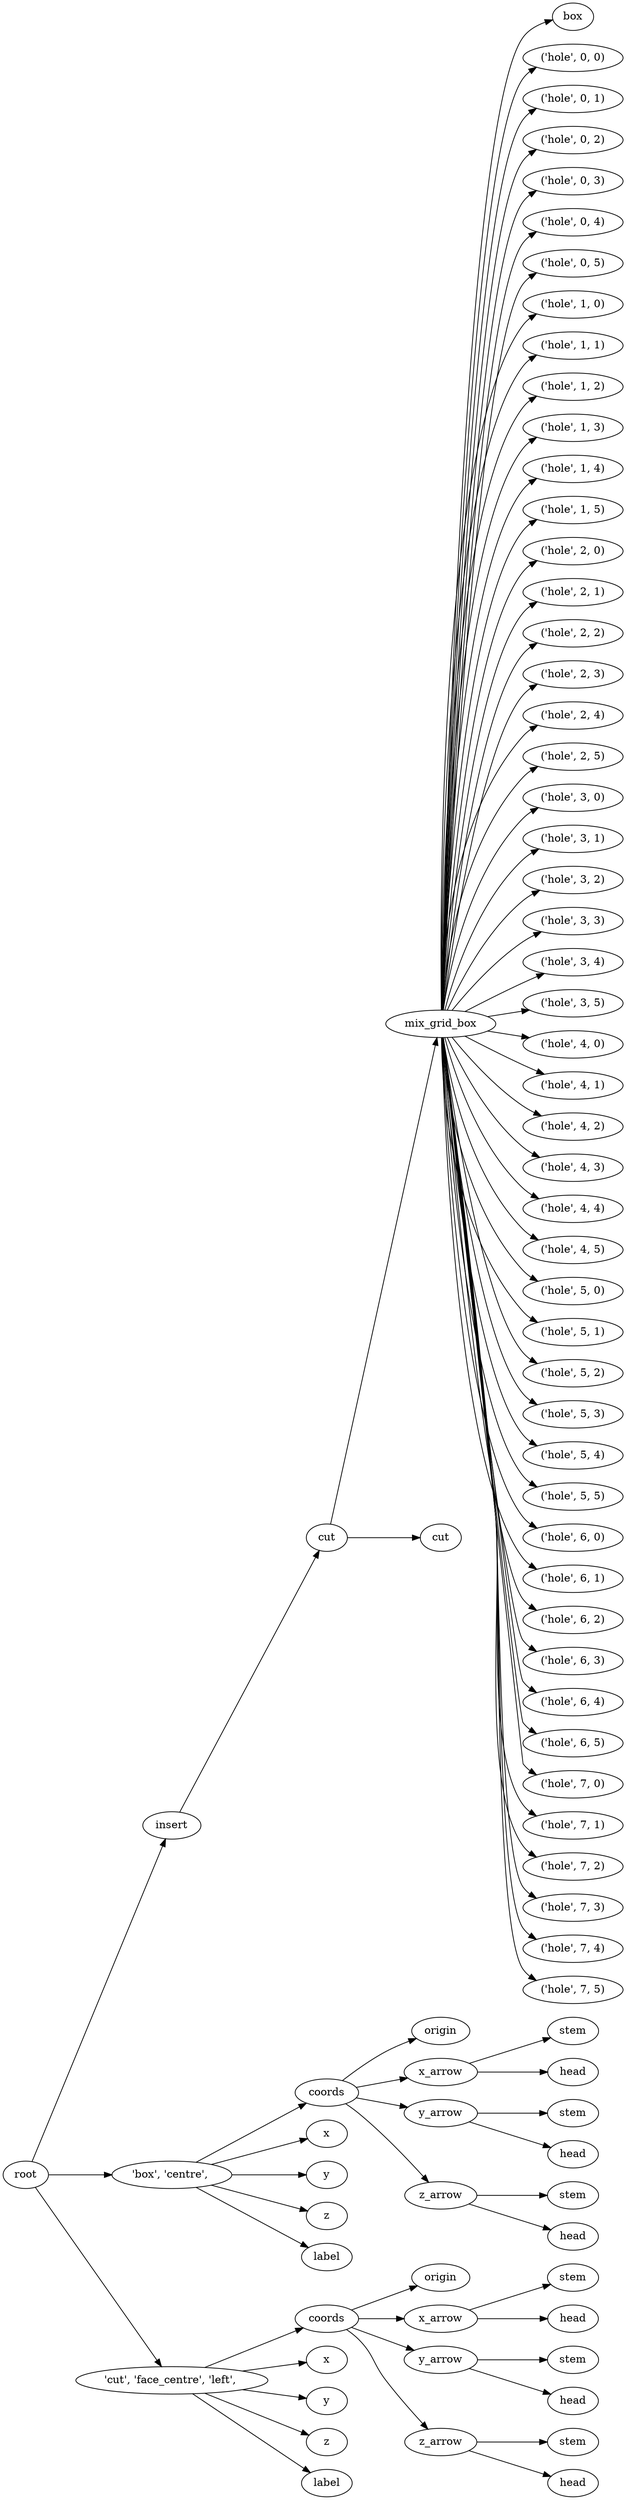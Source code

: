 digraph insert {
	graph [rankdir=LR]
	root_114 [label=root href="javascript:s=&quot;\(\)\nNone&quot;; console.log(s); alert(s);"]
	insert_115 [label=insert href="javascript:s=&quot;\(&#x27;insert&#x27;,\)\nMixGridBoxSeparators&quot;; console.log(s); alert(s);" tooltip=MixGridBoxSeparators]
	cut_116 [label=cut href="javascript:s=&quot;\(&#x27;insert&#x27;,\ &#x27;cut&#x27;\)\nMaker&quot;; console.log(s); alert(s);" tooltip=Maker]
	mix_grid_box_117 [label=mix_grid_box href="javascript:s=&quot;\(&#x27;insert&#x27;,\ &#x27;cut&#x27;,\ &#x27;mix_grid_box&#x27;\)\nMixGridBox&quot;; console.log(s); alert(s);" tooltip=MixGridBox]
	box_118 [label=box href="javascript:s=&quot;\(&#x27;insert&#x27;,\ &#x27;cut&#x27;,\ &#x27;mix_grid_box&#x27;,\ &#x27;box&#x27;\)\nBox&quot;; console.log(s); alert(s);" tooltip=Box]
	hole_119 [label="\('hole',\ 0,\ 0\)" href="javascript:s=&quot;\(&#x27;insert&#x27;,\ &#x27;cut&#x27;,\ &#x27;mix_grid_box&#x27;,\ \(&#x27;hole&#x27;,\ 0,\ 0\)\)\nBox&quot;; console.log(s); alert(s);" tooltip=Box]
	hole_120 [label="\('hole',\ 0,\ 1\)" href="javascript:s=&quot;\(&#x27;insert&#x27;,\ &#x27;cut&#x27;,\ &#x27;mix_grid_box&#x27;,\ \(&#x27;hole&#x27;,\ 0,\ 1\)\)\nBox&quot;; console.log(s); alert(s);" tooltip=Box]
	hole_121 [label="\('hole',\ 0,\ 2\)" href="javascript:s=&quot;\(&#x27;insert&#x27;,\ &#x27;cut&#x27;,\ &#x27;mix_grid_box&#x27;,\ \(&#x27;hole&#x27;,\ 0,\ 2\)\)\nBox&quot;; console.log(s); alert(s);" tooltip=Box]
	hole_122 [label="\('hole',\ 0,\ 3\)" href="javascript:s=&quot;\(&#x27;insert&#x27;,\ &#x27;cut&#x27;,\ &#x27;mix_grid_box&#x27;,\ \(&#x27;hole&#x27;,\ 0,\ 3\)\)\nBox&quot;; console.log(s); alert(s);" tooltip=Box]
	hole_123 [label="\('hole',\ 0,\ 4\)" href="javascript:s=&quot;\(&#x27;insert&#x27;,\ &#x27;cut&#x27;,\ &#x27;mix_grid_box&#x27;,\ \(&#x27;hole&#x27;,\ 0,\ 4\)\)\nBox&quot;; console.log(s); alert(s);" tooltip=Box]
	hole_124 [label="\('hole',\ 0,\ 5\)" href="javascript:s=&quot;\(&#x27;insert&#x27;,\ &#x27;cut&#x27;,\ &#x27;mix_grid_box&#x27;,\ \(&#x27;hole&#x27;,\ 0,\ 5\)\)\nBox&quot;; console.log(s); alert(s);" tooltip=Box]
	hole_125 [label="\('hole',\ 1,\ 0\)" href="javascript:s=&quot;\(&#x27;insert&#x27;,\ &#x27;cut&#x27;,\ &#x27;mix_grid_box&#x27;,\ \(&#x27;hole&#x27;,\ 1,\ 0\)\)\nBox&quot;; console.log(s); alert(s);" tooltip=Box]
	hole_126 [label="\('hole',\ 1,\ 1\)" href="javascript:s=&quot;\(&#x27;insert&#x27;,\ &#x27;cut&#x27;,\ &#x27;mix_grid_box&#x27;,\ \(&#x27;hole&#x27;,\ 1,\ 1\)\)\nBox&quot;; console.log(s); alert(s);" tooltip=Box]
	hole_127 [label="\('hole',\ 1,\ 2\)" href="javascript:s=&quot;\(&#x27;insert&#x27;,\ &#x27;cut&#x27;,\ &#x27;mix_grid_box&#x27;,\ \(&#x27;hole&#x27;,\ 1,\ 2\)\)\nBox&quot;; console.log(s); alert(s);" tooltip=Box]
	hole_128 [label="\('hole',\ 1,\ 3\)" href="javascript:s=&quot;\(&#x27;insert&#x27;,\ &#x27;cut&#x27;,\ &#x27;mix_grid_box&#x27;,\ \(&#x27;hole&#x27;,\ 1,\ 3\)\)\nBox&quot;; console.log(s); alert(s);" tooltip=Box]
	hole_129 [label="\('hole',\ 1,\ 4\)" href="javascript:s=&quot;\(&#x27;insert&#x27;,\ &#x27;cut&#x27;,\ &#x27;mix_grid_box&#x27;,\ \(&#x27;hole&#x27;,\ 1,\ 4\)\)\nBox&quot;; console.log(s); alert(s);" tooltip=Box]
	hole_130 [label="\('hole',\ 1,\ 5\)" href="javascript:s=&quot;\(&#x27;insert&#x27;,\ &#x27;cut&#x27;,\ &#x27;mix_grid_box&#x27;,\ \(&#x27;hole&#x27;,\ 1,\ 5\)\)\nBox&quot;; console.log(s); alert(s);" tooltip=Box]
	hole_131 [label="\('hole',\ 2,\ 0\)" href="javascript:s=&quot;\(&#x27;insert&#x27;,\ &#x27;cut&#x27;,\ &#x27;mix_grid_box&#x27;,\ \(&#x27;hole&#x27;,\ 2,\ 0\)\)\nBox&quot;; console.log(s); alert(s);" tooltip=Box]
	hole_132 [label="\('hole',\ 2,\ 1\)" href="javascript:s=&quot;\(&#x27;insert&#x27;,\ &#x27;cut&#x27;,\ &#x27;mix_grid_box&#x27;,\ \(&#x27;hole&#x27;,\ 2,\ 1\)\)\nBox&quot;; console.log(s); alert(s);" tooltip=Box]
	hole_133 [label="\('hole',\ 2,\ 2\)" href="javascript:s=&quot;\(&#x27;insert&#x27;,\ &#x27;cut&#x27;,\ &#x27;mix_grid_box&#x27;,\ \(&#x27;hole&#x27;,\ 2,\ 2\)\)\nBox&quot;; console.log(s); alert(s);" tooltip=Box]
	hole_134 [label="\('hole',\ 2,\ 3\)" href="javascript:s=&quot;\(&#x27;insert&#x27;,\ &#x27;cut&#x27;,\ &#x27;mix_grid_box&#x27;,\ \(&#x27;hole&#x27;,\ 2,\ 3\)\)\nBox&quot;; console.log(s); alert(s);" tooltip=Box]
	hole_135 [label="\('hole',\ 2,\ 4\)" href="javascript:s=&quot;\(&#x27;insert&#x27;,\ &#x27;cut&#x27;,\ &#x27;mix_grid_box&#x27;,\ \(&#x27;hole&#x27;,\ 2,\ 4\)\)\nBox&quot;; console.log(s); alert(s);" tooltip=Box]
	hole_136 [label="\('hole',\ 2,\ 5\)" href="javascript:s=&quot;\(&#x27;insert&#x27;,\ &#x27;cut&#x27;,\ &#x27;mix_grid_box&#x27;,\ \(&#x27;hole&#x27;,\ 2,\ 5\)\)\nBox&quot;; console.log(s); alert(s);" tooltip=Box]
	hole_137 [label="\('hole',\ 3,\ 0\)" href="javascript:s=&quot;\(&#x27;insert&#x27;,\ &#x27;cut&#x27;,\ &#x27;mix_grid_box&#x27;,\ \(&#x27;hole&#x27;,\ 3,\ 0\)\)\nBox&quot;; console.log(s); alert(s);" tooltip=Box]
	hole_138 [label="\('hole',\ 3,\ 1\)" href="javascript:s=&quot;\(&#x27;insert&#x27;,\ &#x27;cut&#x27;,\ &#x27;mix_grid_box&#x27;,\ \(&#x27;hole&#x27;,\ 3,\ 1\)\)\nBox&quot;; console.log(s); alert(s);" tooltip=Box]
	hole_139 [label="\('hole',\ 3,\ 2\)" href="javascript:s=&quot;\(&#x27;insert&#x27;,\ &#x27;cut&#x27;,\ &#x27;mix_grid_box&#x27;,\ \(&#x27;hole&#x27;,\ 3,\ 2\)\)\nBox&quot;; console.log(s); alert(s);" tooltip=Box]
	hole_140 [label="\('hole',\ 3,\ 3\)" href="javascript:s=&quot;\(&#x27;insert&#x27;,\ &#x27;cut&#x27;,\ &#x27;mix_grid_box&#x27;,\ \(&#x27;hole&#x27;,\ 3,\ 3\)\)\nBox&quot;; console.log(s); alert(s);" tooltip=Box]
	hole_141 [label="\('hole',\ 3,\ 4\)" href="javascript:s=&quot;\(&#x27;insert&#x27;,\ &#x27;cut&#x27;,\ &#x27;mix_grid_box&#x27;,\ \(&#x27;hole&#x27;,\ 3,\ 4\)\)\nBox&quot;; console.log(s); alert(s);" tooltip=Box]
	hole_142 [label="\('hole',\ 3,\ 5\)" href="javascript:s=&quot;\(&#x27;insert&#x27;,\ &#x27;cut&#x27;,\ &#x27;mix_grid_box&#x27;,\ \(&#x27;hole&#x27;,\ 3,\ 5\)\)\nBox&quot;; console.log(s); alert(s);" tooltip=Box]
	hole_143 [label="\('hole',\ 4,\ 0\)" href="javascript:s=&quot;\(&#x27;insert&#x27;,\ &#x27;cut&#x27;,\ &#x27;mix_grid_box&#x27;,\ \(&#x27;hole&#x27;,\ 4,\ 0\)\)\nBox&quot;; console.log(s); alert(s);" tooltip=Box]
	hole_144 [label="\('hole',\ 4,\ 1\)" href="javascript:s=&quot;\(&#x27;insert&#x27;,\ &#x27;cut&#x27;,\ &#x27;mix_grid_box&#x27;,\ \(&#x27;hole&#x27;,\ 4,\ 1\)\)\nBox&quot;; console.log(s); alert(s);" tooltip=Box]
	hole_145 [label="\('hole',\ 4,\ 2\)" href="javascript:s=&quot;\(&#x27;insert&#x27;,\ &#x27;cut&#x27;,\ &#x27;mix_grid_box&#x27;,\ \(&#x27;hole&#x27;,\ 4,\ 2\)\)\nBox&quot;; console.log(s); alert(s);" tooltip=Box]
	hole_146 [label="\('hole',\ 4,\ 3\)" href="javascript:s=&quot;\(&#x27;insert&#x27;,\ &#x27;cut&#x27;,\ &#x27;mix_grid_box&#x27;,\ \(&#x27;hole&#x27;,\ 4,\ 3\)\)\nBox&quot;; console.log(s); alert(s);" tooltip=Box]
	hole_147 [label="\('hole',\ 4,\ 4\)" href="javascript:s=&quot;\(&#x27;insert&#x27;,\ &#x27;cut&#x27;,\ &#x27;mix_grid_box&#x27;,\ \(&#x27;hole&#x27;,\ 4,\ 4\)\)\nBox&quot;; console.log(s); alert(s);" tooltip=Box]
	hole_148 [label="\('hole',\ 4,\ 5\)" href="javascript:s=&quot;\(&#x27;insert&#x27;,\ &#x27;cut&#x27;,\ &#x27;mix_grid_box&#x27;,\ \(&#x27;hole&#x27;,\ 4,\ 5\)\)\nBox&quot;; console.log(s); alert(s);" tooltip=Box]
	hole_149 [label="\('hole',\ 5,\ 0\)" href="javascript:s=&quot;\(&#x27;insert&#x27;,\ &#x27;cut&#x27;,\ &#x27;mix_grid_box&#x27;,\ \(&#x27;hole&#x27;,\ 5,\ 0\)\)\nBox&quot;; console.log(s); alert(s);" tooltip=Box]
	hole_150 [label="\('hole',\ 5,\ 1\)" href="javascript:s=&quot;\(&#x27;insert&#x27;,\ &#x27;cut&#x27;,\ &#x27;mix_grid_box&#x27;,\ \(&#x27;hole&#x27;,\ 5,\ 1\)\)\nBox&quot;; console.log(s); alert(s);" tooltip=Box]
	hole_151 [label="\('hole',\ 5,\ 2\)" href="javascript:s=&quot;\(&#x27;insert&#x27;,\ &#x27;cut&#x27;,\ &#x27;mix_grid_box&#x27;,\ \(&#x27;hole&#x27;,\ 5,\ 2\)\)\nBox&quot;; console.log(s); alert(s);" tooltip=Box]
	hole_152 [label="\('hole',\ 5,\ 3\)" href="javascript:s=&quot;\(&#x27;insert&#x27;,\ &#x27;cut&#x27;,\ &#x27;mix_grid_box&#x27;,\ \(&#x27;hole&#x27;,\ 5,\ 3\)\)\nBox&quot;; console.log(s); alert(s);" tooltip=Box]
	hole_153 [label="\('hole',\ 5,\ 4\)" href="javascript:s=&quot;\(&#x27;insert&#x27;,\ &#x27;cut&#x27;,\ &#x27;mix_grid_box&#x27;,\ \(&#x27;hole&#x27;,\ 5,\ 4\)\)\nBox&quot;; console.log(s); alert(s);" tooltip=Box]
	hole_154 [label="\('hole',\ 5,\ 5\)" href="javascript:s=&quot;\(&#x27;insert&#x27;,\ &#x27;cut&#x27;,\ &#x27;mix_grid_box&#x27;,\ \(&#x27;hole&#x27;,\ 5,\ 5\)\)\nBox&quot;; console.log(s); alert(s);" tooltip=Box]
	hole_155 [label="\('hole',\ 6,\ 0\)" href="javascript:s=&quot;\(&#x27;insert&#x27;,\ &#x27;cut&#x27;,\ &#x27;mix_grid_box&#x27;,\ \(&#x27;hole&#x27;,\ 6,\ 0\)\)\nBox&quot;; console.log(s); alert(s);" tooltip=Box]
	hole_156 [label="\('hole',\ 6,\ 1\)" href="javascript:s=&quot;\(&#x27;insert&#x27;,\ &#x27;cut&#x27;,\ &#x27;mix_grid_box&#x27;,\ \(&#x27;hole&#x27;,\ 6,\ 1\)\)\nBox&quot;; console.log(s); alert(s);" tooltip=Box]
	hole_157 [label="\('hole',\ 6,\ 2\)" href="javascript:s=&quot;\(&#x27;insert&#x27;,\ &#x27;cut&#x27;,\ &#x27;mix_grid_box&#x27;,\ \(&#x27;hole&#x27;,\ 6,\ 2\)\)\nBox&quot;; console.log(s); alert(s);" tooltip=Box]
	hole_158 [label="\('hole',\ 6,\ 3\)" href="javascript:s=&quot;\(&#x27;insert&#x27;,\ &#x27;cut&#x27;,\ &#x27;mix_grid_box&#x27;,\ \(&#x27;hole&#x27;,\ 6,\ 3\)\)\nBox&quot;; console.log(s); alert(s);" tooltip=Box]
	hole_159 [label="\('hole',\ 6,\ 4\)" href="javascript:s=&quot;\(&#x27;insert&#x27;,\ &#x27;cut&#x27;,\ &#x27;mix_grid_box&#x27;,\ \(&#x27;hole&#x27;,\ 6,\ 4\)\)\nBox&quot;; console.log(s); alert(s);" tooltip=Box]
	hole_160 [label="\('hole',\ 6,\ 5\)" href="javascript:s=&quot;\(&#x27;insert&#x27;,\ &#x27;cut&#x27;,\ &#x27;mix_grid_box&#x27;,\ \(&#x27;hole&#x27;,\ 6,\ 5\)\)\nBox&quot;; console.log(s); alert(s);" tooltip=Box]
	hole_161 [label="\('hole',\ 7,\ 0\)" href="javascript:s=&quot;\(&#x27;insert&#x27;,\ &#x27;cut&#x27;,\ &#x27;mix_grid_box&#x27;,\ \(&#x27;hole&#x27;,\ 7,\ 0\)\)\nBox&quot;; console.log(s); alert(s);" tooltip=Box]
	hole_162 [label="\('hole',\ 7,\ 1\)" href="javascript:s=&quot;\(&#x27;insert&#x27;,\ &#x27;cut&#x27;,\ &#x27;mix_grid_box&#x27;,\ \(&#x27;hole&#x27;,\ 7,\ 1\)\)\nBox&quot;; console.log(s); alert(s);" tooltip=Box]
	hole_163 [label="\('hole',\ 7,\ 2\)" href="javascript:s=&quot;\(&#x27;insert&#x27;,\ &#x27;cut&#x27;,\ &#x27;mix_grid_box&#x27;,\ \(&#x27;hole&#x27;,\ 7,\ 2\)\)\nBox&quot;; console.log(s); alert(s);" tooltip=Box]
	hole_164 [label="\('hole',\ 7,\ 3\)" href="javascript:s=&quot;\(&#x27;insert&#x27;,\ &#x27;cut&#x27;,\ &#x27;mix_grid_box&#x27;,\ \(&#x27;hole&#x27;,\ 7,\ 3\)\)\nBox&quot;; console.log(s); alert(s);" tooltip=Box]
	hole_165 [label="\('hole',\ 7,\ 4\)" href="javascript:s=&quot;\(&#x27;insert&#x27;,\ &#x27;cut&#x27;,\ &#x27;mix_grid_box&#x27;,\ \(&#x27;hole&#x27;,\ 7,\ 4\)\)\nBox&quot;; console.log(s); alert(s);" tooltip=Box]
	hole_166 [label="\('hole',\ 7,\ 5\)" href="javascript:s=&quot;\(&#x27;insert&#x27;,\ &#x27;cut&#x27;,\ &#x27;mix_grid_box&#x27;,\ \(&#x27;hole&#x27;,\ 7,\ 5\)\)\nBox&quot;; console.log(s); alert(s);" tooltip=Box]
	cut_167 [label=cut href="javascript:s=&quot;\(&#x27;insert&#x27;,\ &#x27;cut&#x27;,\ &#x27;cut&#x27;\)\nBox&quot;; console.log(s); alert(s);" tooltip=Box]
	168 [label="'box',\ 'centre',\ " href="javascript:s=&quot;\(&quot;&#x27;box&#x27;,\ &#x27;centre&#x27;,\ &quot;,\)\nAnnotatedCoordinates&quot;; console.log(s); alert(s);" tooltip=AnnotatedCoordinates]
	coords_169 [label=coords href="javascript:s=&quot;\(&quot;&#x27;box&#x27;,\ &#x27;centre&#x27;,\ &quot;,\ &#x27;coords&#x27;\)\nCoordinates&quot;; console.log(s); alert(s);" tooltip=Coordinates]
	origin_170 [label=origin href="javascript:s=&quot;\(&quot;&#x27;box&#x27;,\ &#x27;centre&#x27;,\ &quot;,\ &#x27;coords&#x27;,\ &#x27;origin&#x27;\)\nCoordinatesCage&quot;; console.log(s); alert(s);" tooltip=CoordinatesCage]
	x_arrow_171 [label=x_arrow href="javascript:s=&quot;\(&quot;&#x27;box&#x27;,\ &#x27;centre&#x27;,\ &quot;,\ &#x27;coords&#x27;,\ &#x27;x_arrow&#x27;\)\nArrow&quot;; console.log(s); alert(s);" tooltip=Arrow]
	stem_172 [label=stem href="javascript:s=&quot;\(&quot;&#x27;box&#x27;,\ &#x27;centre&#x27;,\ &quot;,\ &#x27;coords&#x27;,\ &#x27;x_arrow&#x27;,\ &#x27;stem&#x27;\)\nCone&quot;; console.log(s); alert(s);" tooltip=Cone]
	head_173 [label=head href="javascript:s=&quot;\(&quot;&#x27;box&#x27;,\ &#x27;centre&#x27;,\ &quot;,\ &#x27;coords&#x27;,\ &#x27;x_arrow&#x27;,\ &#x27;head&#x27;\)\nCone&quot;; console.log(s); alert(s);" tooltip=Cone]
	y_arrow_174 [label=y_arrow href="javascript:s=&quot;\(&quot;&#x27;box&#x27;,\ &#x27;centre&#x27;,\ &quot;,\ &#x27;coords&#x27;,\ &#x27;y_arrow&#x27;\)\nArrow&quot;; console.log(s); alert(s);" tooltip=Arrow]
	stem_175 [label=stem href="javascript:s=&quot;\(&quot;&#x27;box&#x27;,\ &#x27;centre&#x27;,\ &quot;,\ &#x27;coords&#x27;,\ &#x27;y_arrow&#x27;,\ &#x27;stem&#x27;\)\nCone&quot;; console.log(s); alert(s);" tooltip=Cone]
	head_176 [label=head href="javascript:s=&quot;\(&quot;&#x27;box&#x27;,\ &#x27;centre&#x27;,\ &quot;,\ &#x27;coords&#x27;,\ &#x27;y_arrow&#x27;,\ &#x27;head&#x27;\)\nCone&quot;; console.log(s); alert(s);" tooltip=Cone]
	z_arrow_177 [label=z_arrow href="javascript:s=&quot;\(&quot;&#x27;box&#x27;,\ &#x27;centre&#x27;,\ &quot;,\ &#x27;coords&#x27;,\ &#x27;z_arrow&#x27;\)\nArrow&quot;; console.log(s); alert(s);" tooltip=Arrow]
	stem_178 [label=stem href="javascript:s=&quot;\(&quot;&#x27;box&#x27;,\ &#x27;centre&#x27;,\ &quot;,\ &#x27;coords&#x27;,\ &#x27;z_arrow&#x27;,\ &#x27;stem&#x27;\)\nCone&quot;; console.log(s); alert(s);" tooltip=Cone]
	head_179 [label=head href="javascript:s=&quot;\(&quot;&#x27;box&#x27;,\ &#x27;centre&#x27;,\ &quot;,\ &#x27;coords&#x27;,\ &#x27;z_arrow&#x27;,\ &#x27;head&#x27;\)\nCone&quot;; console.log(s); alert(s);" tooltip=Cone]
	x_180 [label=x href="javascript:s=&quot;\(&quot;&#x27;box&#x27;,\ &#x27;centre&#x27;,\ &quot;,\ &#x27;x&#x27;\)\nText&quot;; console.log(s); alert(s);" tooltip=Text]
	y_181 [label=y href="javascript:s=&quot;\(&quot;&#x27;box&#x27;,\ &#x27;centre&#x27;,\ &quot;,\ &#x27;y&#x27;\)\nText&quot;; console.log(s); alert(s);" tooltip=Text]
	z_182 [label=z href="javascript:s=&quot;\(&quot;&#x27;box&#x27;,\ &#x27;centre&#x27;,\ &quot;,\ &#x27;z&#x27;\)\nText&quot;; console.log(s); alert(s);" tooltip=Text]
	label_183 [label=label href="javascript:s=&quot;\(&quot;&#x27;box&#x27;,\ &#x27;centre&#x27;,\ &quot;,\ &#x27;label&#x27;\)\nText&quot;; console.log(s); alert(s);" tooltip=Text]
	184 [label="'cut',\ 'face_centre',\ 'left',\ " href="javascript:s=&quot;\(&quot;&#x27;cut&#x27;,\ &#x27;face_centre&#x27;,\ &#x27;left&#x27;,\ &quot;,\)\nAnnotatedCoordinates&quot;; console.log(s); alert(s);" tooltip=AnnotatedCoordinates]
	coords_185 [label=coords href="javascript:s=&quot;\(&quot;&#x27;cut&#x27;,\ &#x27;face_centre&#x27;,\ &#x27;left&#x27;,\ &quot;,\ &#x27;coords&#x27;\)\nCoordinates&quot;; console.log(s); alert(s);" tooltip=Coordinates]
	origin_186 [label=origin href="javascript:s=&quot;\(&quot;&#x27;cut&#x27;,\ &#x27;face_centre&#x27;,\ &#x27;left&#x27;,\ &quot;,\ &#x27;coords&#x27;,\ &#x27;origin&#x27;\)\nCoordinatesCage&quot;; console.log(s); alert(s);" tooltip=CoordinatesCage]
	x_arrow_187 [label=x_arrow href="javascript:s=&quot;\(&quot;&#x27;cut&#x27;,\ &#x27;face_centre&#x27;,\ &#x27;left&#x27;,\ &quot;,\ &#x27;coords&#x27;,\ &#x27;x_arrow&#x27;\)\nArrow&quot;; console.log(s); alert(s);" tooltip=Arrow]
	stem_188 [label=stem href="javascript:s=&quot;\(&quot;&#x27;cut&#x27;,\ &#x27;face_centre&#x27;,\ &#x27;left&#x27;,\ &quot;,\ &#x27;coords&#x27;,\ &#x27;x_arrow&#x27;,\ &#x27;stem&#x27;\)\nCone&quot;; console.log(s); alert(s);" tooltip=Cone]
	head_189 [label=head href="javascript:s=&quot;\(&quot;&#x27;cut&#x27;,\ &#x27;face_centre&#x27;,\ &#x27;left&#x27;,\ &quot;,\ &#x27;coords&#x27;,\ &#x27;x_arrow&#x27;,\ &#x27;head&#x27;\)\nCone&quot;; console.log(s); alert(s);" tooltip=Cone]
	y_arrow_190 [label=y_arrow href="javascript:s=&quot;\(&quot;&#x27;cut&#x27;,\ &#x27;face_centre&#x27;,\ &#x27;left&#x27;,\ &quot;,\ &#x27;coords&#x27;,\ &#x27;y_arrow&#x27;\)\nArrow&quot;; console.log(s); alert(s);" tooltip=Arrow]
	stem_191 [label=stem href="javascript:s=&quot;\(&quot;&#x27;cut&#x27;,\ &#x27;face_centre&#x27;,\ &#x27;left&#x27;,\ &quot;,\ &#x27;coords&#x27;,\ &#x27;y_arrow&#x27;,\ &#x27;stem&#x27;\)\nCone&quot;; console.log(s); alert(s);" tooltip=Cone]
	head_192 [label=head href="javascript:s=&quot;\(&quot;&#x27;cut&#x27;,\ &#x27;face_centre&#x27;,\ &#x27;left&#x27;,\ &quot;,\ &#x27;coords&#x27;,\ &#x27;y_arrow&#x27;,\ &#x27;head&#x27;\)\nCone&quot;; console.log(s); alert(s);" tooltip=Cone]
	z_arrow_193 [label=z_arrow href="javascript:s=&quot;\(&quot;&#x27;cut&#x27;,\ &#x27;face_centre&#x27;,\ &#x27;left&#x27;,\ &quot;,\ &#x27;coords&#x27;,\ &#x27;z_arrow&#x27;\)\nArrow&quot;; console.log(s); alert(s);" tooltip=Arrow]
	stem_194 [label=stem href="javascript:s=&quot;\(&quot;&#x27;cut&#x27;,\ &#x27;face_centre&#x27;,\ &#x27;left&#x27;,\ &quot;,\ &#x27;coords&#x27;,\ &#x27;z_arrow&#x27;,\ &#x27;stem&#x27;\)\nCone&quot;; console.log(s); alert(s);" tooltip=Cone]
	head_195 [label=head href="javascript:s=&quot;\(&quot;&#x27;cut&#x27;,\ &#x27;face_centre&#x27;,\ &#x27;left&#x27;,\ &quot;,\ &#x27;coords&#x27;,\ &#x27;z_arrow&#x27;,\ &#x27;head&#x27;\)\nCone&quot;; console.log(s); alert(s);" tooltip=Cone]
	x_196 [label=x href="javascript:s=&quot;\(&quot;&#x27;cut&#x27;,\ &#x27;face_centre&#x27;,\ &#x27;left&#x27;,\ &quot;,\ &#x27;x&#x27;\)\nText&quot;; console.log(s); alert(s);" tooltip=Text]
	y_197 [label=y href="javascript:s=&quot;\(&quot;&#x27;cut&#x27;,\ &#x27;face_centre&#x27;,\ &#x27;left&#x27;,\ &quot;,\ &#x27;y&#x27;\)\nText&quot;; console.log(s); alert(s);" tooltip=Text]
	z_198 [label=z href="javascript:s=&quot;\(&quot;&#x27;cut&#x27;,\ &#x27;face_centre&#x27;,\ &#x27;left&#x27;,\ &quot;,\ &#x27;z&#x27;\)\nText&quot;; console.log(s); alert(s);" tooltip=Text]
	label_199 [label=label href="javascript:s=&quot;\(&quot;&#x27;cut&#x27;,\ &#x27;face_centre&#x27;,\ &#x27;left&#x27;,\ &quot;,\ &#x27;label&#x27;\)\nText&quot;; console.log(s); alert(s);" tooltip=Text]
	root_114 -> insert_115
	insert_115 -> cut_116
	cut_116 -> mix_grid_box_117
	mix_grid_box_117 -> box_118
	mix_grid_box_117 -> hole_119
	mix_grid_box_117 -> hole_120
	mix_grid_box_117 -> hole_121
	mix_grid_box_117 -> hole_122
	mix_grid_box_117 -> hole_123
	mix_grid_box_117 -> hole_124
	mix_grid_box_117 -> hole_125
	mix_grid_box_117 -> hole_126
	mix_grid_box_117 -> hole_127
	mix_grid_box_117 -> hole_128
	mix_grid_box_117 -> hole_129
	mix_grid_box_117 -> hole_130
	mix_grid_box_117 -> hole_131
	mix_grid_box_117 -> hole_132
	mix_grid_box_117 -> hole_133
	mix_grid_box_117 -> hole_134
	mix_grid_box_117 -> hole_135
	mix_grid_box_117 -> hole_136
	mix_grid_box_117 -> hole_137
	mix_grid_box_117 -> hole_138
	mix_grid_box_117 -> hole_139
	mix_grid_box_117 -> hole_140
	mix_grid_box_117 -> hole_141
	mix_grid_box_117 -> hole_142
	mix_grid_box_117 -> hole_143
	mix_grid_box_117 -> hole_144
	mix_grid_box_117 -> hole_145
	mix_grid_box_117 -> hole_146
	mix_grid_box_117 -> hole_147
	mix_grid_box_117 -> hole_148
	mix_grid_box_117 -> hole_149
	mix_grid_box_117 -> hole_150
	mix_grid_box_117 -> hole_151
	mix_grid_box_117 -> hole_152
	mix_grid_box_117 -> hole_153
	mix_grid_box_117 -> hole_154
	mix_grid_box_117 -> hole_155
	mix_grid_box_117 -> hole_156
	mix_grid_box_117 -> hole_157
	mix_grid_box_117 -> hole_158
	mix_grid_box_117 -> hole_159
	mix_grid_box_117 -> hole_160
	mix_grid_box_117 -> hole_161
	mix_grid_box_117 -> hole_162
	mix_grid_box_117 -> hole_163
	mix_grid_box_117 -> hole_164
	mix_grid_box_117 -> hole_165
	mix_grid_box_117 -> hole_166
	cut_116 -> cut_167
	root_114 -> 168
	168 -> coords_169
	coords_169 -> origin_170
	coords_169 -> x_arrow_171
	x_arrow_171 -> stem_172
	x_arrow_171 -> head_173
	coords_169 -> y_arrow_174
	y_arrow_174 -> stem_175
	y_arrow_174 -> head_176
	coords_169 -> z_arrow_177
	z_arrow_177 -> stem_178
	z_arrow_177 -> head_179
	168 -> x_180
	168 -> y_181
	168 -> z_182
	168 -> label_183
	root_114 -> 184
	184 -> coords_185
	coords_185 -> origin_186
	coords_185 -> x_arrow_187
	x_arrow_187 -> stem_188
	x_arrow_187 -> head_189
	coords_185 -> y_arrow_190
	y_arrow_190 -> stem_191
	y_arrow_190 -> head_192
	coords_185 -> z_arrow_193
	z_arrow_193 -> stem_194
	z_arrow_193 -> head_195
	184 -> x_196
	184 -> y_197
	184 -> z_198
	184 -> label_199
}
